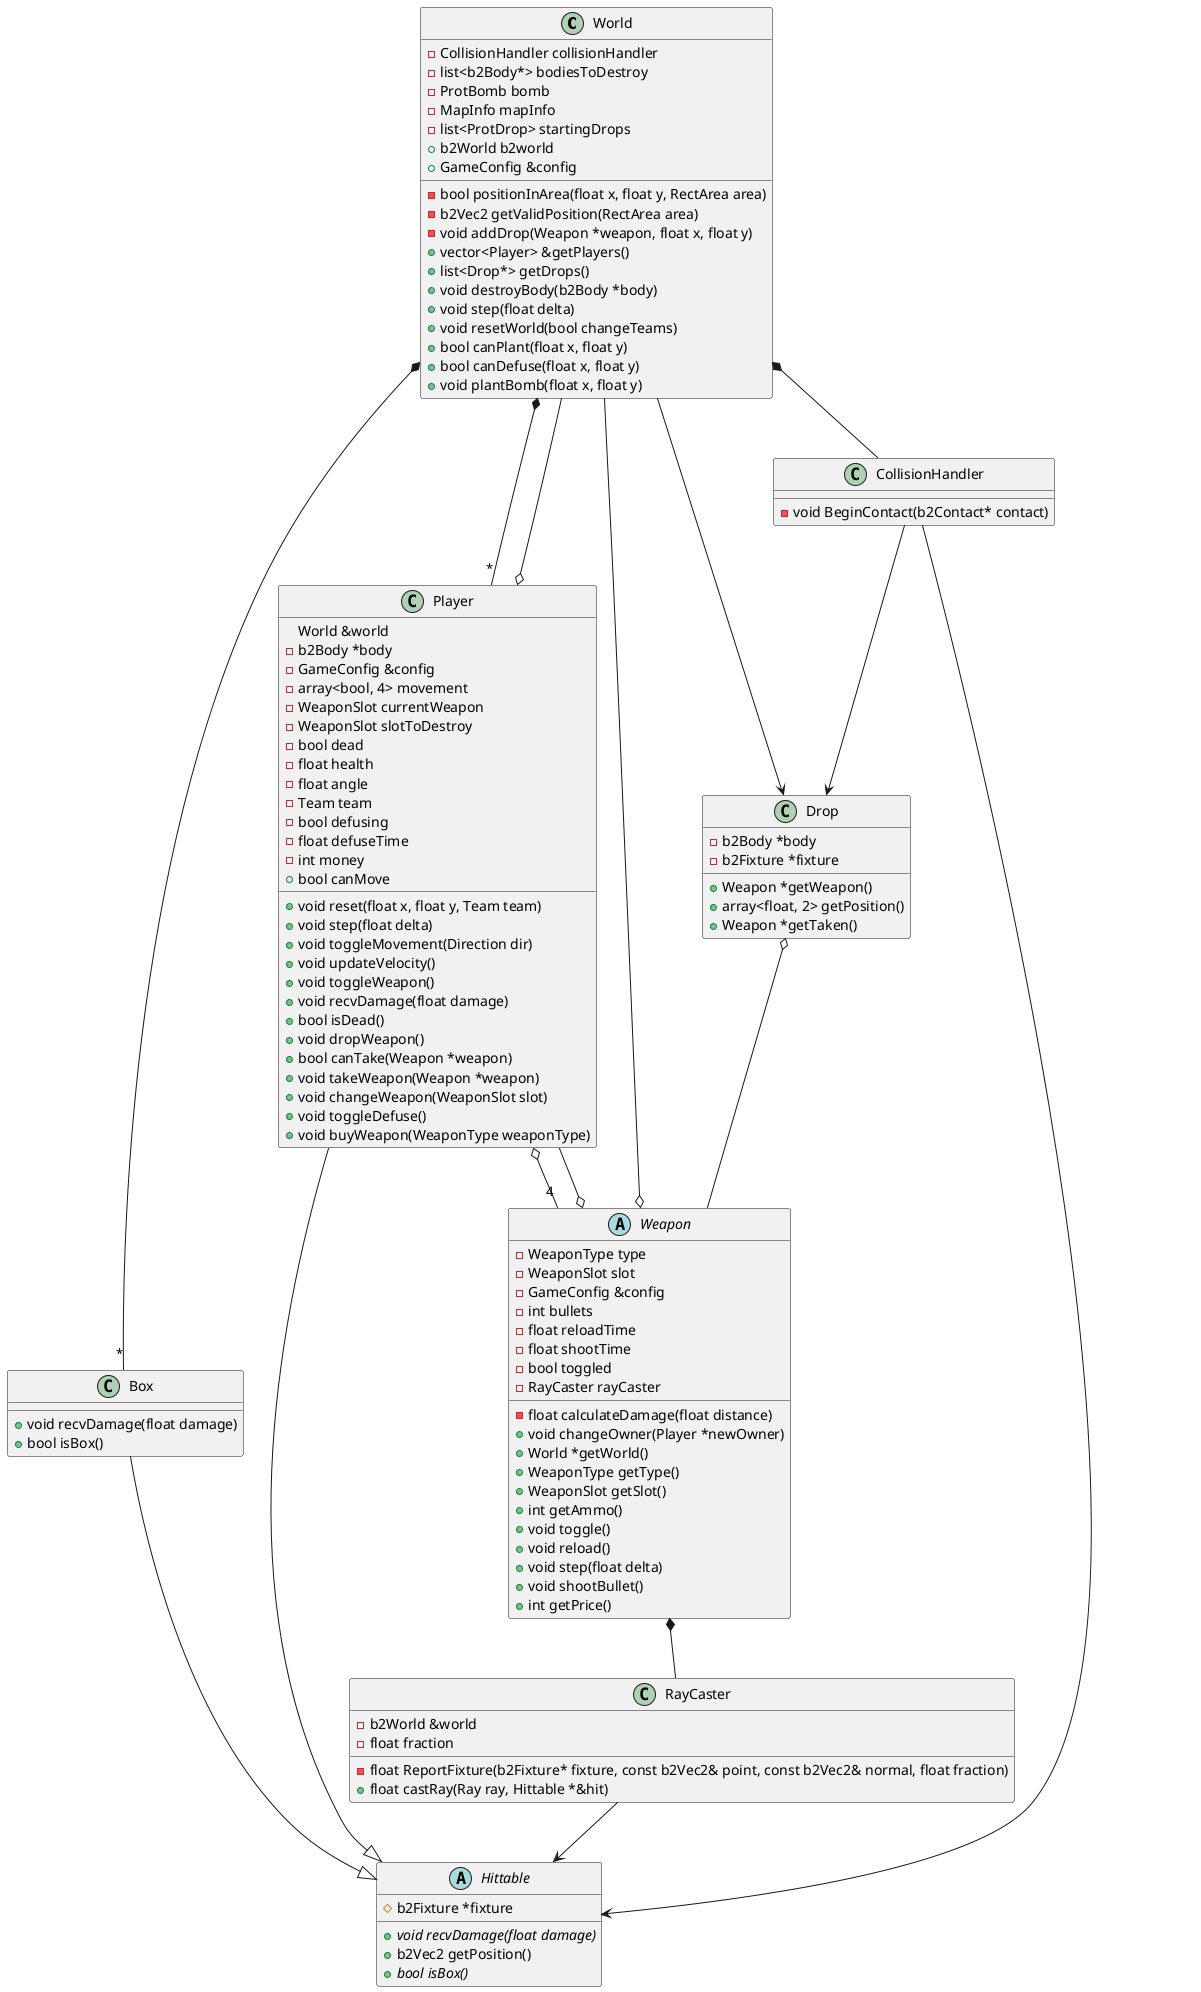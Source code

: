 @startuml
class World{
    - CollisionHandler collisionHandler
    - list<b2Body*> bodiesToDestroy
    - ProtBomb bomb
    - MapInfo mapInfo
    - list<ProtDrop> startingDrops
    + b2World b2world
    + GameConfig &config     

    - bool positionInArea(float x, float y, RectArea area)
    - b2Vec2 getValidPosition(RectArea area)
    - void addDrop(Weapon *weapon, float x, float y)
    + vector<Player> &getPlayers()
    + list<Drop*> getDrops()
    + void destroyBody(b2Body *body)
    + void step(float delta)
    + void resetWorld(bool changeTeams)  
    + bool canPlant(float x, float y)
    + bool canDefuse(float x, float y)
    + void plantBomb(float x, float y)
}

class Player{
World &world
    - b2Body *body
    - GameConfig &config
    - array<bool, 4> movement
    - WeaponSlot currentWeapon
    - WeaponSlot slotToDestroy
    - bool dead
    - float health
    - float angle
    - Team team
    - bool defusing
    - float defuseTime
    - int money
    + bool canMove

    + void reset(float x, float y, Team team)
    + void step(float delta)
    + void toggleMovement(Direction dir)
    + void updateVelocity()
    + void toggleWeapon()
    + void recvDamage(float damage)
    + bool isDead() 
    + void dropWeapon()
    + bool canTake(Weapon *weapon)
    + void takeWeapon(Weapon *weapon)
    + void changeWeapon(WeaponSlot slot)
    + void toggleDefuse()
    + void buyWeapon(WeaponType weaponType)
}

class Box{
    + void recvDamage(float damage) 
    + bool isBox() 
}

abstract Hittable{
    # b2Fixture *fixture

    + {abstract} void recvDamage(float damage)
    + b2Vec2 getPosition()
    + {abstract} bool isBox() 
}

class CollisionHandler{
    - void BeginContact(b2Contact* contact)      
}

class Drop{
    - b2Body *body
    - b2Fixture *fixture

    + Weapon *getWeapon()
    + array<float, 2> getPosition()
    + Weapon *getTaken()
}

class RayCaster{
    - b2World &world
    - float fraction

    - float ReportFixture(b2Fixture* fixture, const b2Vec2& point, const b2Vec2& normal, float fraction)
    + float castRay(Ray ray, Hittable *&hit)
}

abstract Weapon{
    - WeaponType type
    - WeaponSlot slot
    - GameConfig &config
    - int bullets
    - float reloadTime
    - float shootTime
    - bool toggled
    - RayCaster rayCaster

    - float calculateDamage(float distance)
    + void changeOwner(Player *newOwner)
    + World *getWorld()
    + WeaponType getType()
    + WeaponSlot getSlot()
    + int getAmmo()
    + void toggle()
    + void reload()
    + void step(float delta)
    + void shootBullet()
    + int getPrice()
}

World *-- CollisionHandler
World *-- "*" Player
World *-- "*" Box
World --> Drop
CollisionHandler --> Hittable
CollisionHandler --> Drop
Box --|> Hittable
Player o-- World
Player --|> Hittable
Player o-- "4" Weapon
RayCaster --> Hittable
Drop o-- Weapon
Weapon *-- RayCaster
Weapon o-- Player
Weapon o-- World
@enduml